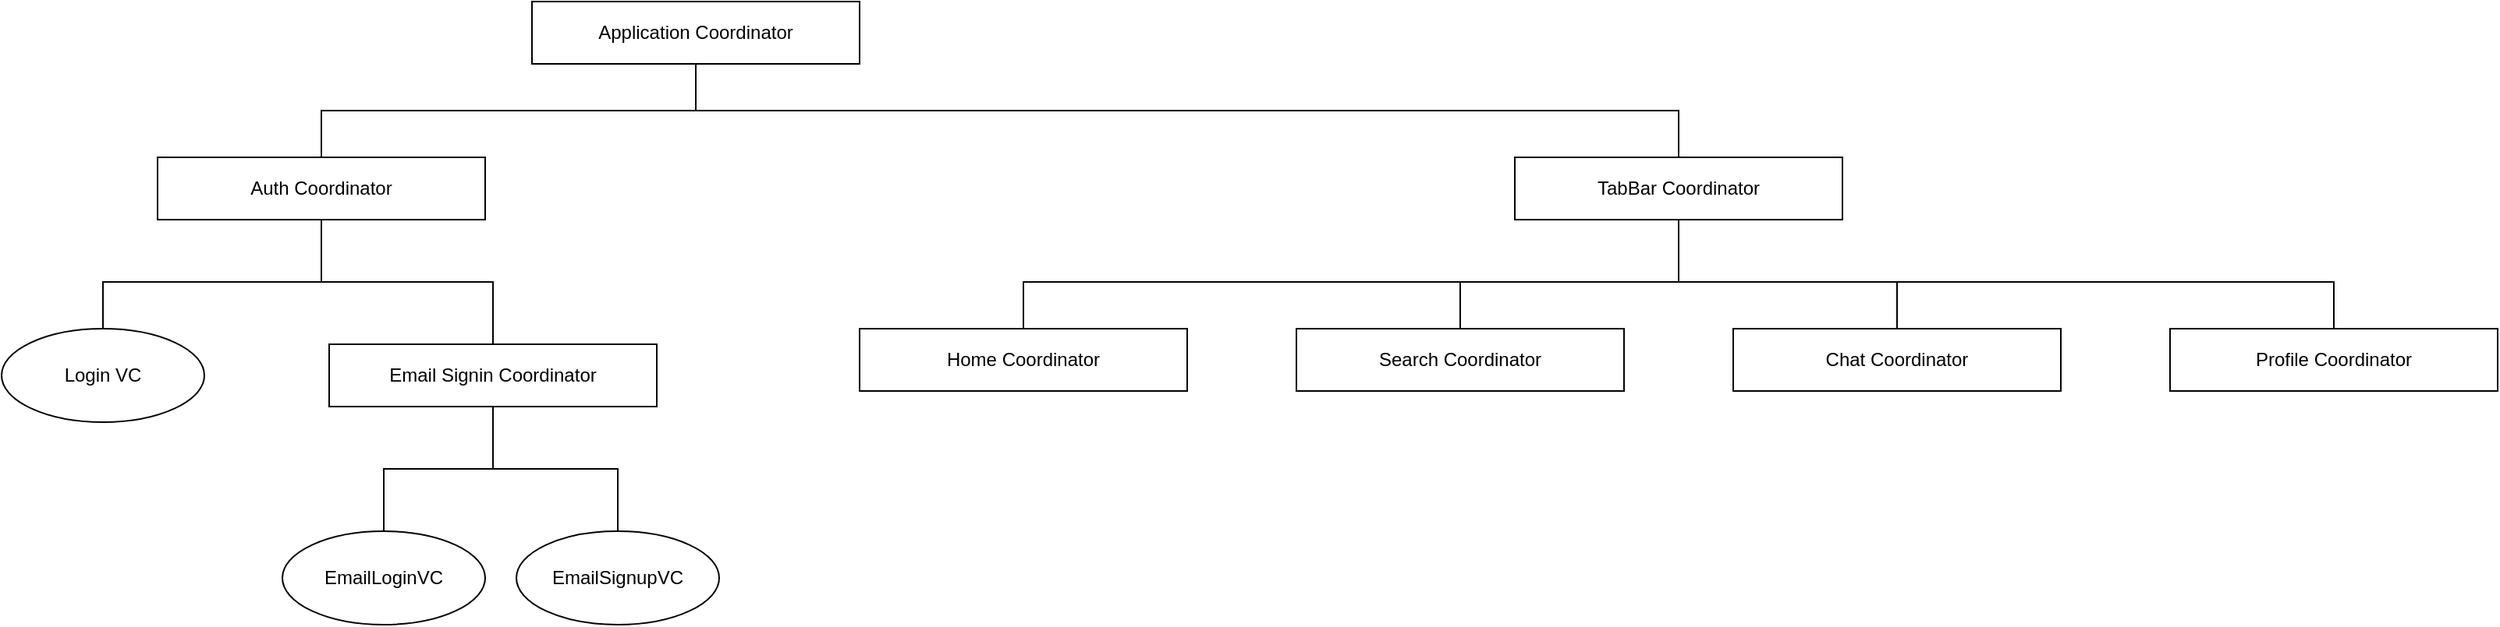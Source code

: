 <mxfile version="20.2.2" type="device"><diagram id="GA7dWcjf4t8OjbMsH4B3" name="페이지-1"><mxGraphModel dx="3792" dy="1910" grid="1" gridSize="10" guides="1" tooltips="1" connect="1" arrows="1" fold="1" page="1" pageScale="1" pageWidth="827" pageHeight="1169" math="0" shadow="0"><root><mxCell id="0"/><mxCell id="1" parent="0"/><mxCell id="-7x6KIIgGWqLrislc1Dp-1" value="Application Coordinator" style="rounded=0;whiteSpace=wrap;html=1;" vertex="1" parent="1"><mxGeometry x="320" y="140" width="210" height="40" as="geometry"/></mxCell><mxCell id="-7x6KIIgGWqLrislc1Dp-2" value="Auth Coordinator" style="rounded=0;whiteSpace=wrap;html=1;" vertex="1" parent="1"><mxGeometry x="80" y="240" width="210" height="40" as="geometry"/></mxCell><mxCell id="-7x6KIIgGWqLrislc1Dp-3" value="TabBar Coordinator" style="rounded=0;whiteSpace=wrap;html=1;" vertex="1" parent="1"><mxGeometry x="950" y="240" width="210" height="40" as="geometry"/></mxCell><mxCell id="-7x6KIIgGWqLrislc1Dp-4" value="Login VC" style="ellipse;whiteSpace=wrap;html=1;" vertex="1" parent="1"><mxGeometry x="-20" y="350" width="130" height="60" as="geometry"/></mxCell><mxCell id="-7x6KIIgGWqLrislc1Dp-5" value="Email Signin Coordinator" style="rounded=0;whiteSpace=wrap;html=1;" vertex="1" parent="1"><mxGeometry x="190" y="360" width="210" height="40" as="geometry"/></mxCell><mxCell id="-7x6KIIgGWqLrislc1Dp-6" value="EmailLoginVC" style="ellipse;whiteSpace=wrap;html=1;" vertex="1" parent="1"><mxGeometry x="160" y="480" width="130" height="60" as="geometry"/></mxCell><mxCell id="-7x6KIIgGWqLrislc1Dp-7" value="EmailSignupVC" style="ellipse;whiteSpace=wrap;html=1;" vertex="1" parent="1"><mxGeometry x="310" y="480" width="130" height="60" as="geometry"/></mxCell><mxCell id="-7x6KIIgGWqLrislc1Dp-8" value="" style="endArrow=none;html=1;rounded=0;exitX=0.5;exitY=1;exitDx=0;exitDy=0;entryX=0.5;entryY=0;entryDx=0;entryDy=0;" edge="1" parent="1" source="-7x6KIIgGWqLrislc1Dp-2" target="-7x6KIIgGWqLrislc1Dp-4"><mxGeometry width="50" height="50" relative="1" as="geometry"><mxPoint x="390" y="430" as="sourcePoint"/><mxPoint x="440" y="380" as="targetPoint"/><Array as="points"><mxPoint x="185" y="320"/><mxPoint x="45" y="320"/></Array></mxGeometry></mxCell><mxCell id="-7x6KIIgGWqLrislc1Dp-9" value="" style="endArrow=none;html=1;rounded=0;entryX=0.5;entryY=0;entryDx=0;entryDy=0;" edge="1" parent="1" target="-7x6KIIgGWqLrislc1Dp-5"><mxGeometry width="50" height="50" relative="1" as="geometry"><mxPoint x="180" y="320" as="sourcePoint"/><mxPoint x="440" y="380" as="targetPoint"/><Array as="points"><mxPoint x="295" y="320"/></Array></mxGeometry></mxCell><mxCell id="-7x6KIIgGWqLrislc1Dp-11" value="" style="endArrow=none;html=1;rounded=0;exitX=0.5;exitY=1;exitDx=0;exitDy=0;entryX=0.5;entryY=0;entryDx=0;entryDy=0;" edge="1" parent="1" source="-7x6KIIgGWqLrislc1Dp-5" target="-7x6KIIgGWqLrislc1Dp-6"><mxGeometry width="50" height="50" relative="1" as="geometry"><mxPoint x="270" y="440" as="sourcePoint"/><mxPoint x="320" y="390" as="targetPoint"/><Array as="points"><mxPoint x="295" y="440"/><mxPoint x="225" y="440"/></Array></mxGeometry></mxCell><mxCell id="-7x6KIIgGWqLrislc1Dp-12" value="" style="endArrow=none;html=1;rounded=0;entryX=0.5;entryY=0;entryDx=0;entryDy=0;" edge="1" parent="1" target="-7x6KIIgGWqLrislc1Dp-7"><mxGeometry width="50" height="50" relative="1" as="geometry"><mxPoint x="290" y="440" as="sourcePoint"/><mxPoint x="320" y="390" as="targetPoint"/><Array as="points"><mxPoint x="375" y="440"/></Array></mxGeometry></mxCell><mxCell id="-7x6KIIgGWqLrislc1Dp-13" value="" style="endArrow=none;html=1;rounded=0;entryX=0.5;entryY=1;entryDx=0;entryDy=0;exitX=0.5;exitY=0;exitDx=0;exitDy=0;" edge="1" parent="1" source="-7x6KIIgGWqLrislc1Dp-2" target="-7x6KIIgGWqLrislc1Dp-1"><mxGeometry width="50" height="50" relative="1" as="geometry"><mxPoint x="350" y="310" as="sourcePoint"/><mxPoint x="400" y="260" as="targetPoint"/><Array as="points"><mxPoint x="185" y="210"/><mxPoint x="425" y="210"/></Array></mxGeometry></mxCell><mxCell id="-7x6KIIgGWqLrislc1Dp-14" value="" style="endArrow=none;html=1;rounded=0;entryX=0.5;entryY=0;entryDx=0;entryDy=0;" edge="1" parent="1" target="-7x6KIIgGWqLrislc1Dp-3"><mxGeometry width="50" height="50" relative="1" as="geometry"><mxPoint x="390" y="210" as="sourcePoint"/><mxPoint x="620" y="270" as="targetPoint"/><Array as="points"><mxPoint x="695" y="210"/><mxPoint x="865" y="210"/><mxPoint x="1025" y="210"/><mxPoint x="1055" y="210"/></Array></mxGeometry></mxCell><mxCell id="-7x6KIIgGWqLrislc1Dp-15" value="Home Coordinator" style="rounded=0;whiteSpace=wrap;html=1;" vertex="1" parent="1"><mxGeometry x="530" y="350" width="210" height="40" as="geometry"/></mxCell><mxCell id="-7x6KIIgGWqLrislc1Dp-16" value="Search Coordinator" style="rounded=0;whiteSpace=wrap;html=1;" vertex="1" parent="1"><mxGeometry x="810" y="350" width="210" height="40" as="geometry"/></mxCell><mxCell id="-7x6KIIgGWqLrislc1Dp-17" value="Chat Coordinator" style="rounded=0;whiteSpace=wrap;html=1;" vertex="1" parent="1"><mxGeometry x="1090" y="350" width="210" height="40" as="geometry"/></mxCell><mxCell id="-7x6KIIgGWqLrislc1Dp-18" value="Profile Coordinator" style="rounded=0;whiteSpace=wrap;html=1;" vertex="1" parent="1"><mxGeometry x="1370" y="350" width="210" height="40" as="geometry"/></mxCell><mxCell id="-7x6KIIgGWqLrislc1Dp-19" value="" style="endArrow=none;html=1;rounded=0;exitX=0.5;exitY=0;exitDx=0;exitDy=0;" edge="1" parent="1" source="-7x6KIIgGWqLrislc1Dp-15"><mxGeometry width="50" height="50" relative="1" as="geometry"><mxPoint x="850" y="270" as="sourcePoint"/><mxPoint x="1060" y="320" as="targetPoint"/><Array as="points"><mxPoint x="635" y="320"/></Array></mxGeometry></mxCell><mxCell id="-7x6KIIgGWqLrislc1Dp-20" value="" style="endArrow=none;html=1;rounded=0;exitX=0.5;exitY=0;exitDx=0;exitDy=0;" edge="1" parent="1" source="-7x6KIIgGWqLrislc1Dp-16"><mxGeometry width="50" height="50" relative="1" as="geometry"><mxPoint x="1000" y="330" as="sourcePoint"/><mxPoint x="915" y="320" as="targetPoint"/></mxGeometry></mxCell><mxCell id="-7x6KIIgGWqLrislc1Dp-21" value="" style="endArrow=none;html=1;rounded=0;" edge="1" parent="1" target="-7x6KIIgGWqLrislc1Dp-3"><mxGeometry width="50" height="50" relative="1" as="geometry"><mxPoint x="1055" y="320" as="sourcePoint"/><mxPoint x="1110" y="280" as="targetPoint"/></mxGeometry></mxCell><mxCell id="-7x6KIIgGWqLrislc1Dp-22" value="" style="endArrow=none;html=1;rounded=0;entryX=0.5;entryY=0;entryDx=0;entryDy=0;" edge="1" parent="1" target="-7x6KIIgGWqLrislc1Dp-18"><mxGeometry width="50" height="50" relative="1" as="geometry"><mxPoint x="1060" y="320" as="sourcePoint"/><mxPoint x="1170" y="200" as="targetPoint"/><Array as="points"><mxPoint x="1475" y="320"/></Array></mxGeometry></mxCell><mxCell id="-7x6KIIgGWqLrislc1Dp-23" value="" style="endArrow=none;html=1;rounded=0;entryX=0.5;entryY=0;entryDx=0;entryDy=0;" edge="1" parent="1" target="-7x6KIIgGWqLrislc1Dp-17"><mxGeometry width="50" height="50" relative="1" as="geometry"><mxPoint x="1195" y="320" as="sourcePoint"/><mxPoint x="1060" y="150" as="targetPoint"/></mxGeometry></mxCell></root></mxGraphModel></diagram></mxfile>